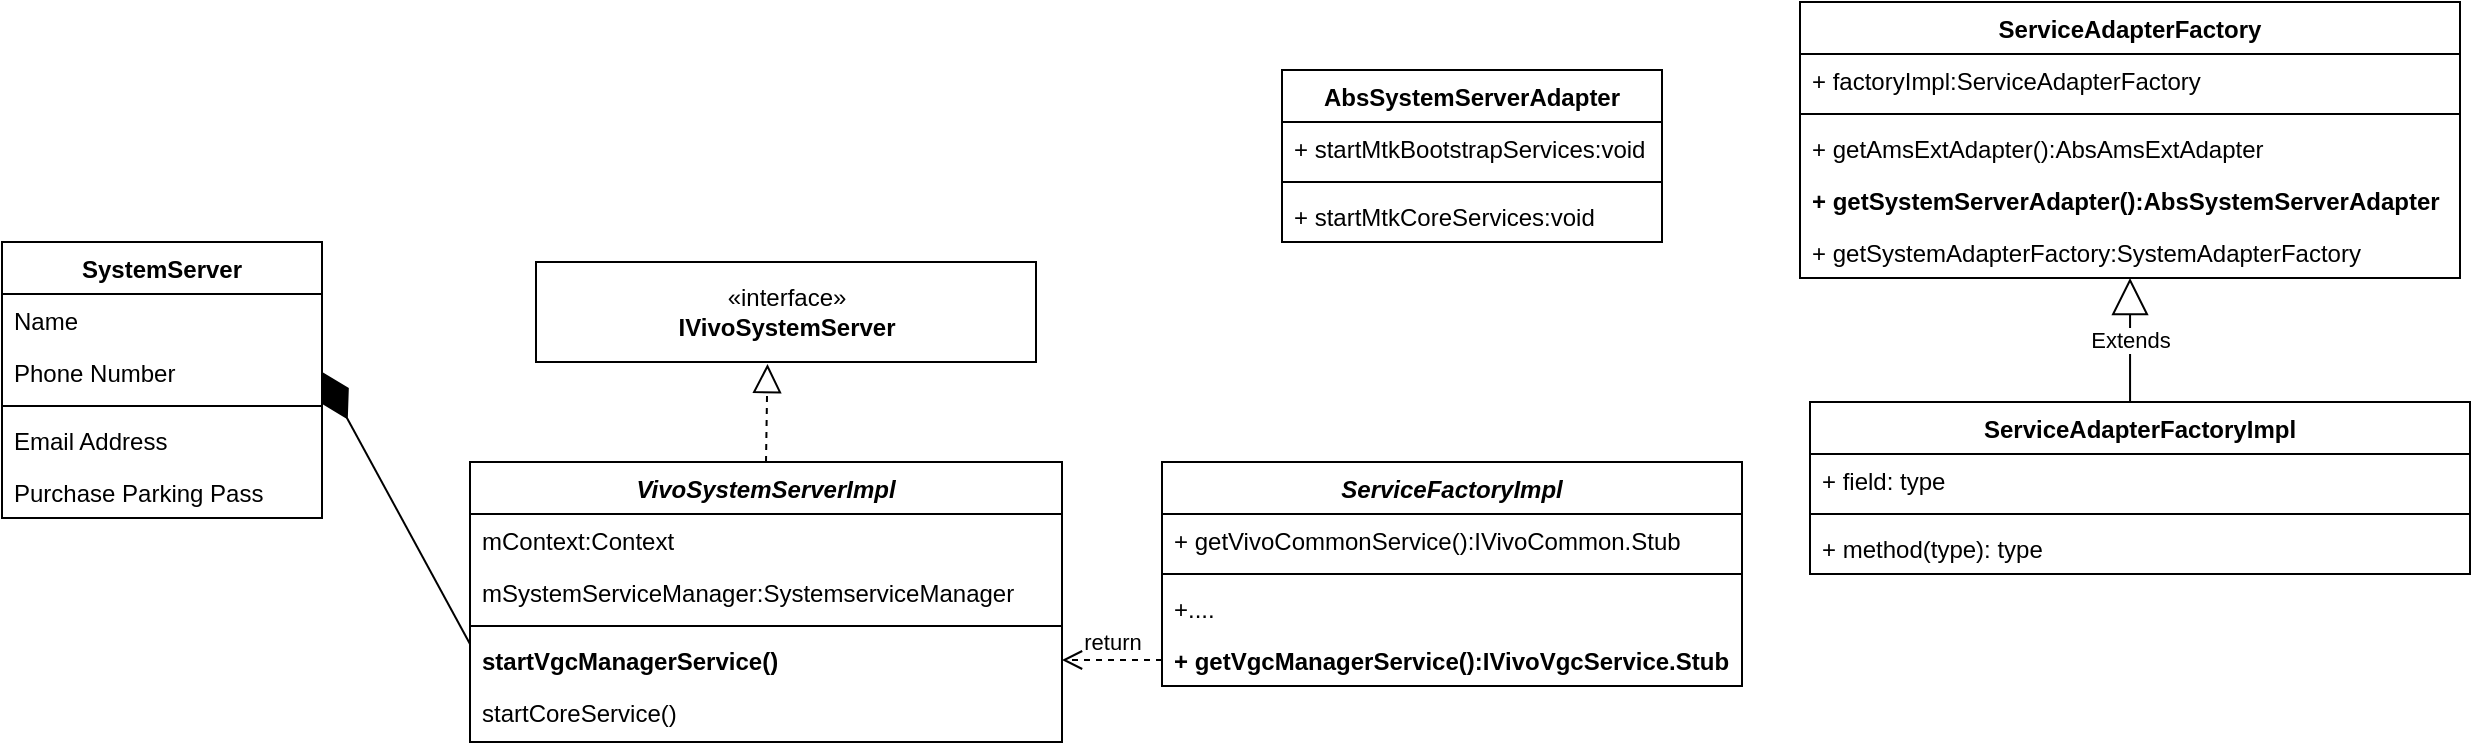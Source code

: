 <mxfile version="20.5.1" type="github">
  <diagram id="C5RBs43oDa-KdzZeNtuy" name="Page-1">
    <mxGraphModel dx="1773" dy="614" grid="1" gridSize="10" guides="1" tooltips="1" connect="1" arrows="1" fold="1" page="1" pageScale="1" pageWidth="827" pageHeight="1169" math="0" shadow="0">
      <root>
        <mxCell id="WIyWlLk6GJQsqaUBKTNV-0" />
        <mxCell id="WIyWlLk6GJQsqaUBKTNV-1" parent="WIyWlLk6GJQsqaUBKTNV-0" />
        <mxCell id="zkfFHV4jXpPFQw0GAbJ--0" value="SystemServer" style="swimlane;fontStyle=1;align=center;verticalAlign=top;childLayout=stackLayout;horizontal=1;startSize=26;horizontalStack=0;resizeParent=1;resizeLast=0;collapsible=1;marginBottom=0;rounded=0;shadow=0;strokeWidth=1;" parent="WIyWlLk6GJQsqaUBKTNV-1" vertex="1">
          <mxGeometry x="-440" y="150" width="160" height="138" as="geometry">
            <mxRectangle x="230" y="140" width="160" height="26" as="alternateBounds" />
          </mxGeometry>
        </mxCell>
        <mxCell id="zkfFHV4jXpPFQw0GAbJ--1" value="Name" style="text;align=left;verticalAlign=top;spacingLeft=4;spacingRight=4;overflow=hidden;rotatable=0;points=[[0,0.5],[1,0.5]];portConstraint=eastwest;" parent="zkfFHV4jXpPFQw0GAbJ--0" vertex="1">
          <mxGeometry y="26" width="160" height="26" as="geometry" />
        </mxCell>
        <mxCell id="zkfFHV4jXpPFQw0GAbJ--2" value="Phone Number" style="text;align=left;verticalAlign=top;spacingLeft=4;spacingRight=4;overflow=hidden;rotatable=0;points=[[0,0.5],[1,0.5]];portConstraint=eastwest;rounded=0;shadow=0;html=0;" parent="zkfFHV4jXpPFQw0GAbJ--0" vertex="1">
          <mxGeometry y="52" width="160" height="26" as="geometry" />
        </mxCell>
        <mxCell id="zkfFHV4jXpPFQw0GAbJ--4" value="" style="line;html=1;strokeWidth=1;align=left;verticalAlign=middle;spacingTop=-1;spacingLeft=3;spacingRight=3;rotatable=0;labelPosition=right;points=[];portConstraint=eastwest;" parent="zkfFHV4jXpPFQw0GAbJ--0" vertex="1">
          <mxGeometry y="78" width="160" height="8" as="geometry" />
        </mxCell>
        <mxCell id="zkfFHV4jXpPFQw0GAbJ--3" value="Email Address" style="text;align=left;verticalAlign=top;spacingLeft=4;spacingRight=4;overflow=hidden;rotatable=0;points=[[0,0.5],[1,0.5]];portConstraint=eastwest;rounded=0;shadow=0;html=0;" parent="zkfFHV4jXpPFQw0GAbJ--0" vertex="1">
          <mxGeometry y="86" width="160" height="26" as="geometry" />
        </mxCell>
        <mxCell id="zkfFHV4jXpPFQw0GAbJ--5" value="Purchase Parking Pass" style="text;align=left;verticalAlign=top;spacingLeft=4;spacingRight=4;overflow=hidden;rotatable=0;points=[[0,0.5],[1,0.5]];portConstraint=eastwest;" parent="zkfFHV4jXpPFQw0GAbJ--0" vertex="1">
          <mxGeometry y="112" width="160" height="26" as="geometry" />
        </mxCell>
        <mxCell id="zkfFHV4jXpPFQw0GAbJ--17" value="VivoSystemServerImpl" style="swimlane;fontStyle=3;align=center;verticalAlign=top;childLayout=stackLayout;horizontal=1;startSize=26;horizontalStack=0;resizeParent=1;resizeLast=0;collapsible=1;marginBottom=0;rounded=0;shadow=0;strokeWidth=1;" parent="WIyWlLk6GJQsqaUBKTNV-1" vertex="1">
          <mxGeometry x="-206" y="260" width="296" height="140" as="geometry">
            <mxRectangle x="550" y="140" width="160" height="26" as="alternateBounds" />
          </mxGeometry>
        </mxCell>
        <mxCell id="zkfFHV4jXpPFQw0GAbJ--18" value="mContext:Context" style="text;align=left;verticalAlign=top;spacingLeft=4;spacingRight=4;overflow=hidden;rotatable=0;points=[[0,0.5],[1,0.5]];portConstraint=eastwest;" parent="zkfFHV4jXpPFQw0GAbJ--17" vertex="1">
          <mxGeometry y="26" width="296" height="26" as="geometry" />
        </mxCell>
        <mxCell id="zkfFHV4jXpPFQw0GAbJ--19" value="mSystemServiceManager:SystemserviceManager" style="text;align=left;verticalAlign=top;spacingLeft=4;spacingRight=4;overflow=hidden;rotatable=0;points=[[0,0.5],[1,0.5]];portConstraint=eastwest;rounded=0;shadow=0;html=0;" parent="zkfFHV4jXpPFQw0GAbJ--17" vertex="1">
          <mxGeometry y="52" width="296" height="26" as="geometry" />
        </mxCell>
        <mxCell id="zkfFHV4jXpPFQw0GAbJ--23" value="" style="line;html=1;strokeWidth=1;align=left;verticalAlign=middle;spacingTop=-1;spacingLeft=3;spacingRight=3;rotatable=0;labelPosition=right;points=[];portConstraint=eastwest;" parent="zkfFHV4jXpPFQw0GAbJ--17" vertex="1">
          <mxGeometry y="78" width="296" height="8" as="geometry" />
        </mxCell>
        <mxCell id="zkfFHV4jXpPFQw0GAbJ--24" value="startVgcManagerService()" style="text;align=left;verticalAlign=top;spacingLeft=4;spacingRight=4;overflow=hidden;rotatable=0;points=[[0,0.5],[1,0.5]];portConstraint=eastwest;fontStyle=1" parent="zkfFHV4jXpPFQw0GAbJ--17" vertex="1">
          <mxGeometry y="86" width="296" height="26" as="geometry" />
        </mxCell>
        <mxCell id="zkfFHV4jXpPFQw0GAbJ--25" value="startCoreService()" style="text;align=left;verticalAlign=top;spacingLeft=4;spacingRight=4;overflow=hidden;rotatable=0;points=[[0,0.5],[1,0.5]];portConstraint=eastwest;" parent="zkfFHV4jXpPFQw0GAbJ--17" vertex="1">
          <mxGeometry y="112" width="296" height="26" as="geometry" />
        </mxCell>
        <mxCell id="frVoYDq6h3vDx9s6yyjP-0" value="«interface»&lt;br&gt;&lt;b&gt;IVivoSystemServer&lt;/b&gt;" style="html=1;" parent="WIyWlLk6GJQsqaUBKTNV-1" vertex="1">
          <mxGeometry x="-173" y="160" width="250" height="50" as="geometry" />
        </mxCell>
        <mxCell id="frVoYDq6h3vDx9s6yyjP-1" value="" style="endArrow=block;dashed=1;endFill=0;endSize=12;html=1;rounded=0;entryX=0.463;entryY=1.02;entryDx=0;entryDy=0;entryPerimeter=0;exitX=0.5;exitY=0;exitDx=0;exitDy=0;" parent="WIyWlLk6GJQsqaUBKTNV-1" source="zkfFHV4jXpPFQw0GAbJ--17" target="frVoYDq6h3vDx9s6yyjP-0" edge="1">
          <mxGeometry width="160" relative="1" as="geometry">
            <mxPoint x="-96" y="250" as="sourcePoint" />
            <mxPoint x="-300" y="530" as="targetPoint" />
          </mxGeometry>
        </mxCell>
        <mxCell id="frVoYDq6h3vDx9s6yyjP-2" value="" style="endArrow=diamondThin;endFill=1;endSize=24;html=1;rounded=0;entryX=1;entryY=0.5;entryDx=0;entryDy=0;exitX=0;exitY=0.5;exitDx=0;exitDy=0;" parent="WIyWlLk6GJQsqaUBKTNV-1" target="zkfFHV4jXpPFQw0GAbJ--2" edge="1">
          <mxGeometry width="160" relative="1" as="geometry">
            <mxPoint x="-206" y="351" as="sourcePoint" />
            <mxPoint x="-280" y="500" as="targetPoint" />
          </mxGeometry>
        </mxCell>
        <mxCell id="SH6B0A9O5Fb8TWGNusk7-0" value="ServiceAdapterFactory" style="swimlane;fontStyle=1;align=center;verticalAlign=top;childLayout=stackLayout;horizontal=1;startSize=26;horizontalStack=0;resizeParent=1;resizeParentMax=0;resizeLast=0;collapsible=1;marginBottom=0;" vertex="1" parent="WIyWlLk6GJQsqaUBKTNV-1">
          <mxGeometry x="459" y="30" width="330" height="138" as="geometry" />
        </mxCell>
        <mxCell id="SH6B0A9O5Fb8TWGNusk7-1" value="+ factoryImpl:ServiceAdapterFactory" style="text;strokeColor=none;fillColor=none;align=left;verticalAlign=top;spacingLeft=4;spacingRight=4;overflow=hidden;rotatable=0;points=[[0,0.5],[1,0.5]];portConstraint=eastwest;" vertex="1" parent="SH6B0A9O5Fb8TWGNusk7-0">
          <mxGeometry y="26" width="330" height="26" as="geometry" />
        </mxCell>
        <mxCell id="SH6B0A9O5Fb8TWGNusk7-2" value="" style="line;strokeWidth=1;fillColor=none;align=left;verticalAlign=middle;spacingTop=-1;spacingLeft=3;spacingRight=3;rotatable=0;labelPosition=right;points=[];portConstraint=eastwest;strokeColor=inherit;" vertex="1" parent="SH6B0A9O5Fb8TWGNusk7-0">
          <mxGeometry y="52" width="330" height="8" as="geometry" />
        </mxCell>
        <mxCell id="SH6B0A9O5Fb8TWGNusk7-16" value="+ getAmsExtAdapter():AbsAmsExtAdapter" style="text;strokeColor=none;fillColor=none;align=left;verticalAlign=top;spacingLeft=4;spacingRight=4;overflow=hidden;rotatable=0;points=[[0,0.5],[1,0.5]];portConstraint=eastwest;" vertex="1" parent="SH6B0A9O5Fb8TWGNusk7-0">
          <mxGeometry y="60" width="330" height="26" as="geometry" />
        </mxCell>
        <mxCell id="SH6B0A9O5Fb8TWGNusk7-3" value="+ getSystemServerAdapter():AbsSystemServerAdapter" style="text;strokeColor=none;fillColor=none;align=left;verticalAlign=top;spacingLeft=4;spacingRight=4;overflow=hidden;rotatable=0;points=[[0,0.5],[1,0.5]];portConstraint=eastwest;fontStyle=1" vertex="1" parent="SH6B0A9O5Fb8TWGNusk7-0">
          <mxGeometry y="86" width="330" height="26" as="geometry" />
        </mxCell>
        <mxCell id="SH6B0A9O5Fb8TWGNusk7-18" value="+ getSystemAdapterFactory:SystemAdapterFactory" style="text;strokeColor=none;fillColor=none;align=left;verticalAlign=top;spacingLeft=4;spacingRight=4;overflow=hidden;rotatable=0;points=[[0,0.5],[1,0.5]];portConstraint=eastwest;" vertex="1" parent="SH6B0A9O5Fb8TWGNusk7-0">
          <mxGeometry y="112" width="330" height="26" as="geometry" />
        </mxCell>
        <mxCell id="SH6B0A9O5Fb8TWGNusk7-4" value="ServiceFactoryImpl" style="swimlane;fontStyle=3;align=center;verticalAlign=top;childLayout=stackLayout;horizontal=1;startSize=26;horizontalStack=0;resizeParent=1;resizeParentMax=0;resizeLast=0;collapsible=1;marginBottom=0;" vertex="1" parent="WIyWlLk6GJQsqaUBKTNV-1">
          <mxGeometry x="140" y="260" width="290" height="112" as="geometry" />
        </mxCell>
        <mxCell id="SH6B0A9O5Fb8TWGNusk7-5" value="+ getVivoCommonService():IVivoCommon.Stub" style="text;strokeColor=none;fillColor=none;align=left;verticalAlign=top;spacingLeft=4;spacingRight=4;overflow=hidden;rotatable=0;points=[[0,0.5],[1,0.5]];portConstraint=eastwest;" vertex="1" parent="SH6B0A9O5Fb8TWGNusk7-4">
          <mxGeometry y="26" width="290" height="26" as="geometry" />
        </mxCell>
        <mxCell id="SH6B0A9O5Fb8TWGNusk7-6" value="" style="line;strokeWidth=1;fillColor=none;align=left;verticalAlign=middle;spacingTop=-1;spacingLeft=3;spacingRight=3;rotatable=0;labelPosition=right;points=[];portConstraint=eastwest;strokeColor=inherit;" vertex="1" parent="SH6B0A9O5Fb8TWGNusk7-4">
          <mxGeometry y="52" width="290" height="8" as="geometry" />
        </mxCell>
        <mxCell id="SH6B0A9O5Fb8TWGNusk7-19" value="+...." style="text;strokeColor=none;fillColor=none;align=left;verticalAlign=top;spacingLeft=4;spacingRight=4;overflow=hidden;rotatable=0;points=[[0,0.5],[1,0.5]];portConstraint=eastwest;fontStyle=0" vertex="1" parent="SH6B0A9O5Fb8TWGNusk7-4">
          <mxGeometry y="60" width="290" height="26" as="geometry" />
        </mxCell>
        <mxCell id="SH6B0A9O5Fb8TWGNusk7-7" value="+ getVgcManagerService():IVivoVgcService.Stub" style="text;strokeColor=none;fillColor=none;align=left;verticalAlign=top;spacingLeft=4;spacingRight=4;overflow=hidden;rotatable=0;points=[[0,0.5],[1,0.5]];portConstraint=eastwest;fontStyle=1" vertex="1" parent="SH6B0A9O5Fb8TWGNusk7-4">
          <mxGeometry y="86" width="290" height="26" as="geometry" />
        </mxCell>
        <mxCell id="SH6B0A9O5Fb8TWGNusk7-8" value="ServiceAdapterFactoryImpl" style="swimlane;fontStyle=1;align=center;verticalAlign=top;childLayout=stackLayout;horizontal=1;startSize=26;horizontalStack=0;resizeParent=1;resizeParentMax=0;resizeLast=0;collapsible=1;marginBottom=0;" vertex="1" parent="WIyWlLk6GJQsqaUBKTNV-1">
          <mxGeometry x="464" y="230" width="330" height="86" as="geometry" />
        </mxCell>
        <mxCell id="SH6B0A9O5Fb8TWGNusk7-9" value="+ field: type" style="text;strokeColor=none;fillColor=none;align=left;verticalAlign=top;spacingLeft=4;spacingRight=4;overflow=hidden;rotatable=0;points=[[0,0.5],[1,0.5]];portConstraint=eastwest;" vertex="1" parent="SH6B0A9O5Fb8TWGNusk7-8">
          <mxGeometry y="26" width="330" height="26" as="geometry" />
        </mxCell>
        <mxCell id="SH6B0A9O5Fb8TWGNusk7-10" value="" style="line;strokeWidth=1;fillColor=none;align=left;verticalAlign=middle;spacingTop=-1;spacingLeft=3;spacingRight=3;rotatable=0;labelPosition=right;points=[];portConstraint=eastwest;strokeColor=inherit;" vertex="1" parent="SH6B0A9O5Fb8TWGNusk7-8">
          <mxGeometry y="52" width="330" height="8" as="geometry" />
        </mxCell>
        <mxCell id="SH6B0A9O5Fb8TWGNusk7-11" value="+ method(type): type" style="text;strokeColor=none;fillColor=none;align=left;verticalAlign=top;spacingLeft=4;spacingRight=4;overflow=hidden;rotatable=0;points=[[0,0.5],[1,0.5]];portConstraint=eastwest;" vertex="1" parent="SH6B0A9O5Fb8TWGNusk7-8">
          <mxGeometry y="60" width="330" height="26" as="geometry" />
        </mxCell>
        <mxCell id="SH6B0A9O5Fb8TWGNusk7-12" value="AbsSystemServerAdapter" style="swimlane;fontStyle=1;align=center;verticalAlign=top;childLayout=stackLayout;horizontal=1;startSize=26;horizontalStack=0;resizeParent=1;resizeParentMax=0;resizeLast=0;collapsible=1;marginBottom=0;" vertex="1" parent="WIyWlLk6GJQsqaUBKTNV-1">
          <mxGeometry x="200" y="64" width="190" height="86" as="geometry" />
        </mxCell>
        <mxCell id="SH6B0A9O5Fb8TWGNusk7-13" value="+ startMtkBootstrapServices:void" style="text;strokeColor=none;fillColor=none;align=left;verticalAlign=top;spacingLeft=4;spacingRight=4;overflow=hidden;rotatable=0;points=[[0,0.5],[1,0.5]];portConstraint=eastwest;" vertex="1" parent="SH6B0A9O5Fb8TWGNusk7-12">
          <mxGeometry y="26" width="190" height="26" as="geometry" />
        </mxCell>
        <mxCell id="SH6B0A9O5Fb8TWGNusk7-14" value="" style="line;strokeWidth=1;fillColor=none;align=left;verticalAlign=middle;spacingTop=-1;spacingLeft=3;spacingRight=3;rotatable=0;labelPosition=right;points=[];portConstraint=eastwest;strokeColor=inherit;" vertex="1" parent="SH6B0A9O5Fb8TWGNusk7-12">
          <mxGeometry y="52" width="190" height="8" as="geometry" />
        </mxCell>
        <mxCell id="SH6B0A9O5Fb8TWGNusk7-15" value="+ startMtkCoreServices:void" style="text;strokeColor=none;fillColor=none;align=left;verticalAlign=top;spacingLeft=4;spacingRight=4;overflow=hidden;rotatable=0;points=[[0,0.5],[1,0.5]];portConstraint=eastwest;" vertex="1" parent="SH6B0A9O5Fb8TWGNusk7-12">
          <mxGeometry y="60" width="190" height="26" as="geometry" />
        </mxCell>
        <mxCell id="SH6B0A9O5Fb8TWGNusk7-17" value="Extends" style="endArrow=block;endSize=16;endFill=0;html=1;rounded=0;exitX=0.485;exitY=0;exitDx=0;exitDy=0;exitPerimeter=0;" edge="1" parent="WIyWlLk6GJQsqaUBKTNV-1" source="SH6B0A9O5Fb8TWGNusk7-8" target="SH6B0A9O5Fb8TWGNusk7-18">
          <mxGeometry width="160" relative="1" as="geometry">
            <mxPoint x="250" y="430" as="sourcePoint" />
            <mxPoint x="410" y="430" as="targetPoint" />
          </mxGeometry>
        </mxCell>
        <mxCell id="SH6B0A9O5Fb8TWGNusk7-21" value="return" style="html=1;verticalAlign=bottom;endArrow=open;dashed=1;endSize=8;rounded=0;" edge="1" parent="WIyWlLk6GJQsqaUBKTNV-1" source="SH6B0A9O5Fb8TWGNusk7-7" target="zkfFHV4jXpPFQw0GAbJ--24">
          <mxGeometry relative="1" as="geometry">
            <mxPoint x="60" y="320" as="sourcePoint" />
            <mxPoint x="-20" y="320" as="targetPoint" />
          </mxGeometry>
        </mxCell>
      </root>
    </mxGraphModel>
  </diagram>
</mxfile>
